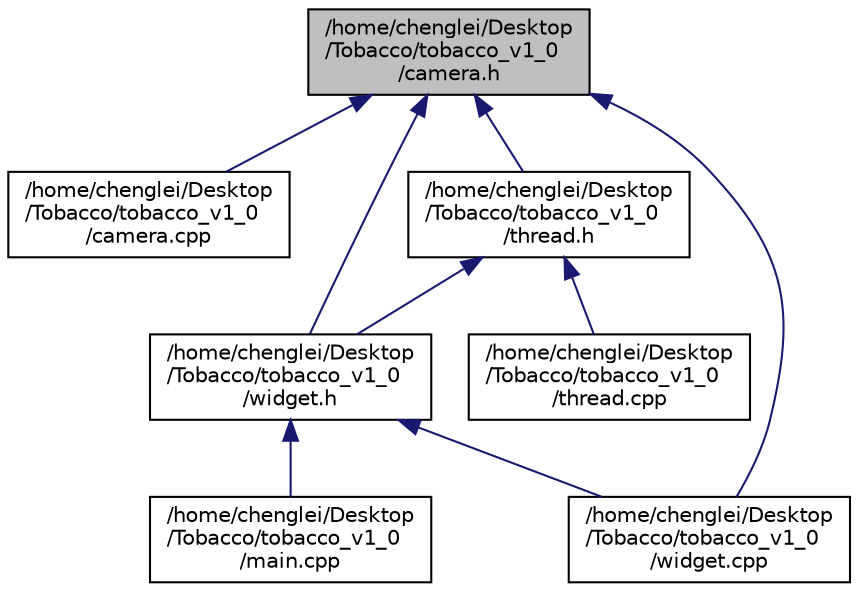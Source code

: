 digraph "/home/chenglei/Desktop/Tobacco/tobacco_v1_0/camera.h"
{
  edge [fontname="Helvetica",fontsize="10",labelfontname="Helvetica",labelfontsize="10"];
  node [fontname="Helvetica",fontsize="10",shape=record];
  Node16 [label="/home/chenglei/Desktop\l/Tobacco/tobacco_v1_0\l/camera.h",height=0.2,width=0.4,color="black", fillcolor="grey75", style="filled", fontcolor="black"];
  Node16 -> Node17 [dir="back",color="midnightblue",fontsize="10",style="solid",fontname="Helvetica"];
  Node17 [label="/home/chenglei/Desktop\l/Tobacco/tobacco_v1_0\l/camera.cpp",height=0.2,width=0.4,color="black", fillcolor="white", style="filled",URL="$camera_8cpp.html",tooltip="The file contains detailed implementation of class Camera. "];
  Node16 -> Node18 [dir="back",color="midnightblue",fontsize="10",style="solid",fontname="Helvetica"];
  Node18 [label="/home/chenglei/Desktop\l/Tobacco/tobacco_v1_0\l/thread.h",height=0.2,width=0.4,color="black", fillcolor="white", style="filled",URL="$thread_8h.html",tooltip="The file contains three thread class SendThread,RecvThread,SaveThread and one class SaveBuf..."];
  Node18 -> Node19 [dir="back",color="midnightblue",fontsize="10",style="solid",fontname="Helvetica"];
  Node19 [label="/home/chenglei/Desktop\l/Tobacco/tobacco_v1_0\l/widget.h",height=0.2,width=0.4,color="black", fillcolor="white", style="filled",URL="$widget_8h.html"];
  Node19 -> Node20 [dir="back",color="midnightblue",fontsize="10",style="solid",fontname="Helvetica"];
  Node20 [label="/home/chenglei/Desktop\l/Tobacco/tobacco_v1_0\l/main.cpp",height=0.2,width=0.4,color="black", fillcolor="white", style="filled",URL="$main_8cpp.html"];
  Node19 -> Node21 [dir="back",color="midnightblue",fontsize="10",style="solid",fontname="Helvetica"];
  Node21 [label="/home/chenglei/Desktop\l/Tobacco/tobacco_v1_0\l/widget.cpp",height=0.2,width=0.4,color="black", fillcolor="white", style="filled",URL="$widget_8cpp.html"];
  Node18 -> Node22 [dir="back",color="midnightblue",fontsize="10",style="solid",fontname="Helvetica"];
  Node22 [label="/home/chenglei/Desktop\l/Tobacco/tobacco_v1_0\l/thread.cpp",height=0.2,width=0.4,color="black", fillcolor="white", style="filled",URL="$thread_8cpp.html",tooltip="The file contains the details about implementation of three thread class SendThread,RecvThread,SaveThread and one class SaveBuf. "];
  Node16 -> Node19 [dir="back",color="midnightblue",fontsize="10",style="solid",fontname="Helvetica"];
  Node16 -> Node21 [dir="back",color="midnightblue",fontsize="10",style="solid",fontname="Helvetica"];
}
